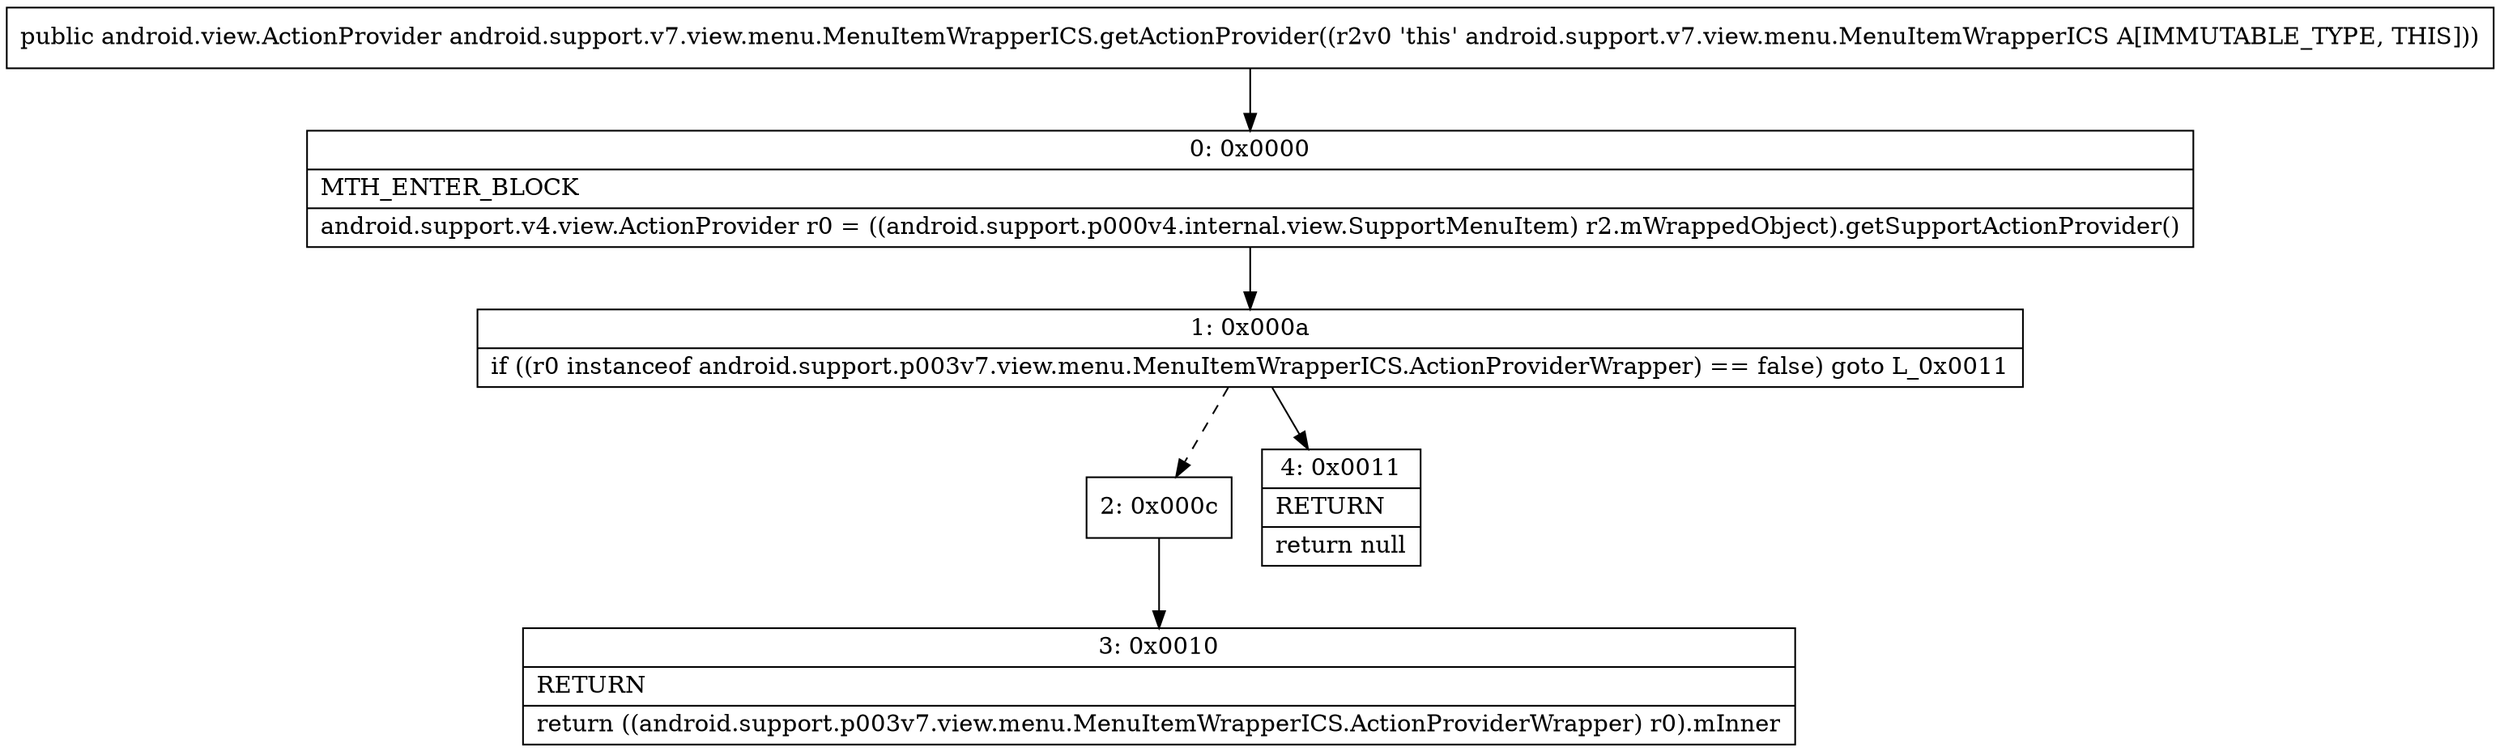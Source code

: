 digraph "CFG forandroid.support.v7.view.menu.MenuItemWrapperICS.getActionProvider()Landroid\/view\/ActionProvider;" {
Node_0 [shape=record,label="{0\:\ 0x0000|MTH_ENTER_BLOCK\l|android.support.v4.view.ActionProvider r0 = ((android.support.p000v4.internal.view.SupportMenuItem) r2.mWrappedObject).getSupportActionProvider()\l}"];
Node_1 [shape=record,label="{1\:\ 0x000a|if ((r0 instanceof android.support.p003v7.view.menu.MenuItemWrapperICS.ActionProviderWrapper) == false) goto L_0x0011\l}"];
Node_2 [shape=record,label="{2\:\ 0x000c}"];
Node_3 [shape=record,label="{3\:\ 0x0010|RETURN\l|return ((android.support.p003v7.view.menu.MenuItemWrapperICS.ActionProviderWrapper) r0).mInner\l}"];
Node_4 [shape=record,label="{4\:\ 0x0011|RETURN\l|return null\l}"];
MethodNode[shape=record,label="{public android.view.ActionProvider android.support.v7.view.menu.MenuItemWrapperICS.getActionProvider((r2v0 'this' android.support.v7.view.menu.MenuItemWrapperICS A[IMMUTABLE_TYPE, THIS])) }"];
MethodNode -> Node_0;
Node_0 -> Node_1;
Node_1 -> Node_2[style=dashed];
Node_1 -> Node_4;
Node_2 -> Node_3;
}


